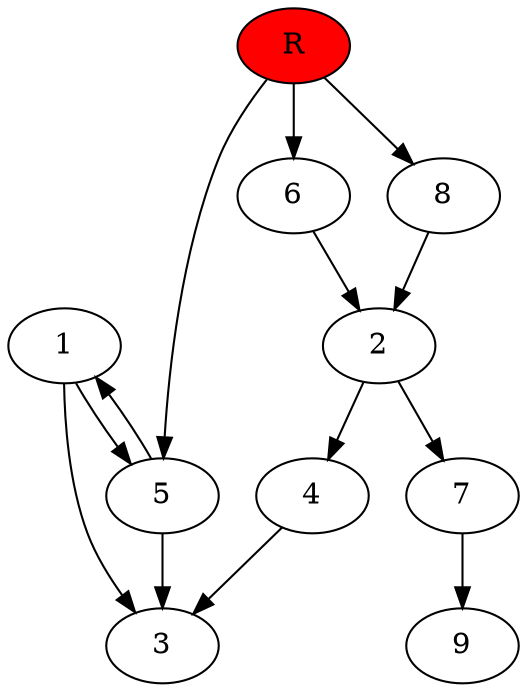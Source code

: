 digraph prb59083 {
	1
	2
	3
	4
	5
	6
	7
	8
	R [fillcolor="#ff0000" style=filled]
	1 -> 3
	1 -> 5
	2 -> 4
	2 -> 7
	4 -> 3
	5 -> 1
	5 -> 3
	6 -> 2
	7 -> 9
	8 -> 2
	R -> 5
	R -> 6
	R -> 8
}
